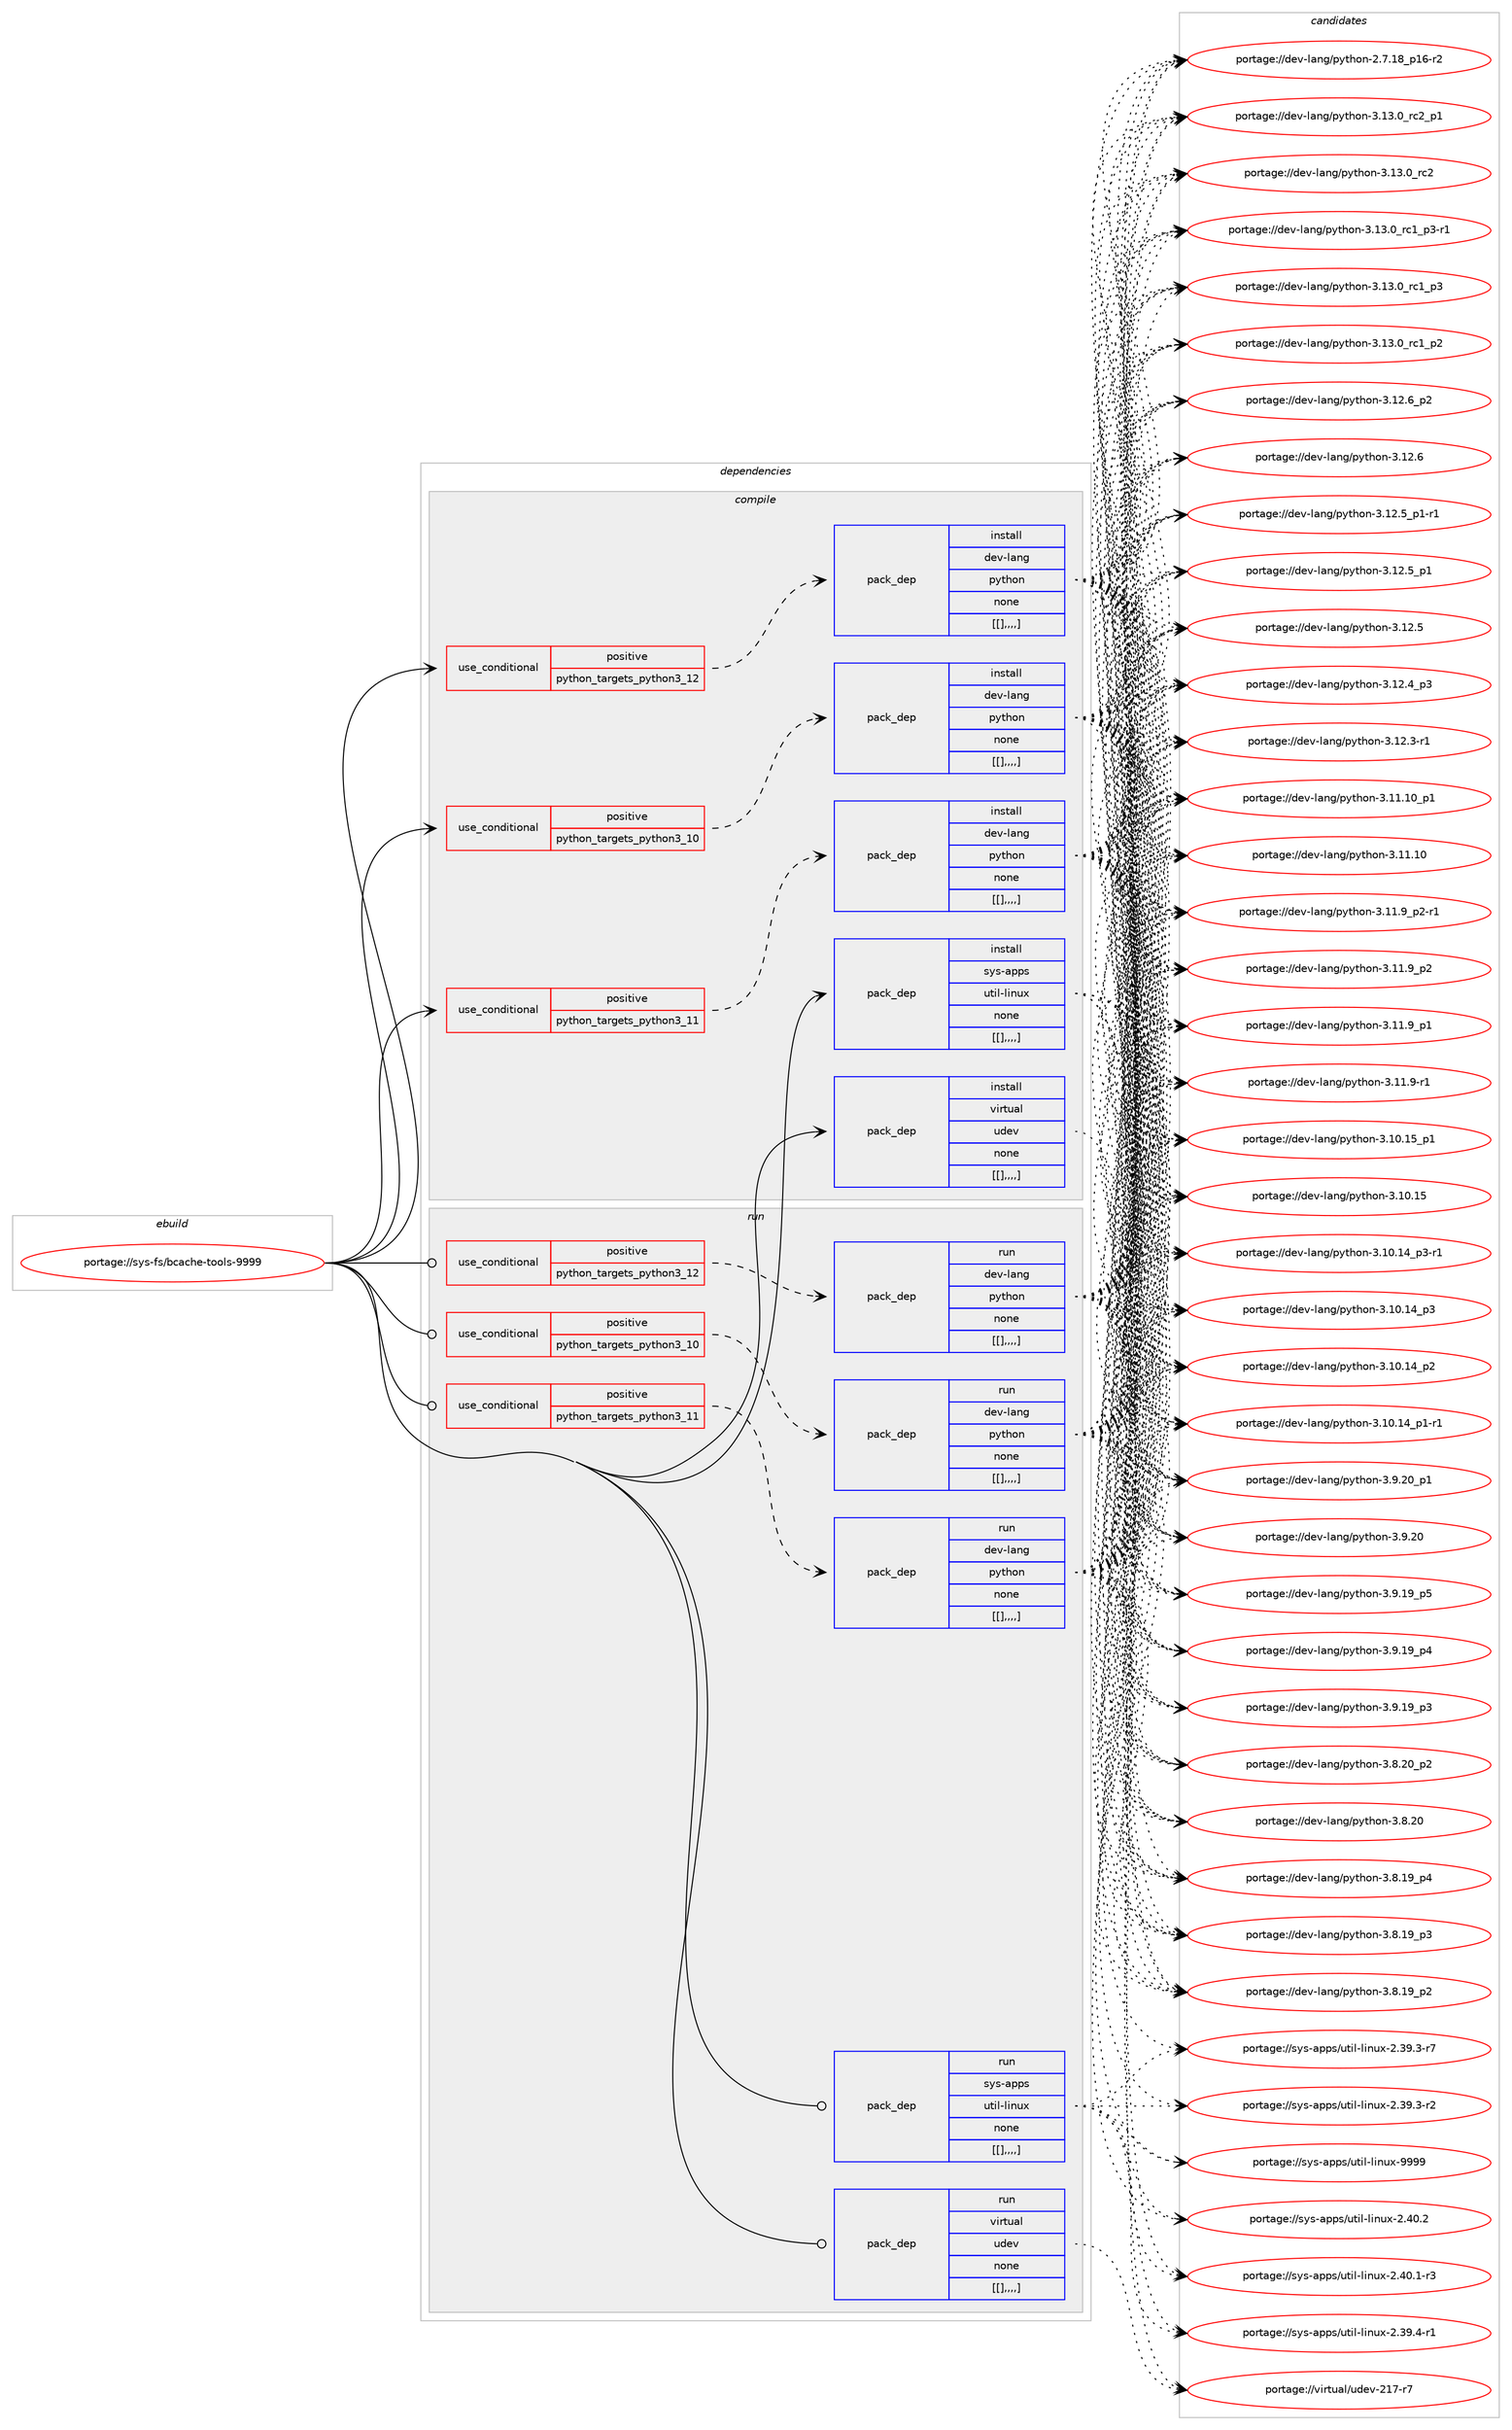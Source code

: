 digraph prolog {

# *************
# Graph options
# *************

newrank=true;
concentrate=true;
compound=true;
graph [rankdir=LR,fontname=Helvetica,fontsize=10,ranksep=1.5];#, ranksep=2.5, nodesep=0.2];
edge  [arrowhead=vee];
node  [fontname=Helvetica,fontsize=10];

# **********
# The ebuild
# **********

subgraph cluster_leftcol {
color=gray;
label=<<i>ebuild</i>>;
id [label="portage://sys-fs/bcache-tools-9999", color=red, width=4, href="../sys-fs/bcache-tools-9999.svg"];
}

# ****************
# The dependencies
# ****************

subgraph cluster_midcol {
color=gray;
label=<<i>dependencies</i>>;
subgraph cluster_compile {
fillcolor="#eeeeee";
style=filled;
label=<<i>compile</i>>;
subgraph cond120717 {
dependency448113 [label=<<TABLE BORDER="0" CELLBORDER="1" CELLSPACING="0" CELLPADDING="4"><TR><TD ROWSPAN="3" CELLPADDING="10">use_conditional</TD></TR><TR><TD>positive</TD></TR><TR><TD>python_targets_python3_10</TD></TR></TABLE>>, shape=none, color=red];
subgraph pack324415 {
dependency448114 [label=<<TABLE BORDER="0" CELLBORDER="1" CELLSPACING="0" CELLPADDING="4" WIDTH="220"><TR><TD ROWSPAN="6" CELLPADDING="30">pack_dep</TD></TR><TR><TD WIDTH="110">install</TD></TR><TR><TD>dev-lang</TD></TR><TR><TD>python</TD></TR><TR><TD>none</TD></TR><TR><TD>[[],,,,]</TD></TR></TABLE>>, shape=none, color=blue];
}
dependency448113:e -> dependency448114:w [weight=20,style="dashed",arrowhead="vee"];
}
id:e -> dependency448113:w [weight=20,style="solid",arrowhead="vee"];
subgraph cond120718 {
dependency448115 [label=<<TABLE BORDER="0" CELLBORDER="1" CELLSPACING="0" CELLPADDING="4"><TR><TD ROWSPAN="3" CELLPADDING="10">use_conditional</TD></TR><TR><TD>positive</TD></TR><TR><TD>python_targets_python3_11</TD></TR></TABLE>>, shape=none, color=red];
subgraph pack324416 {
dependency448116 [label=<<TABLE BORDER="0" CELLBORDER="1" CELLSPACING="0" CELLPADDING="4" WIDTH="220"><TR><TD ROWSPAN="6" CELLPADDING="30">pack_dep</TD></TR><TR><TD WIDTH="110">install</TD></TR><TR><TD>dev-lang</TD></TR><TR><TD>python</TD></TR><TR><TD>none</TD></TR><TR><TD>[[],,,,]</TD></TR></TABLE>>, shape=none, color=blue];
}
dependency448115:e -> dependency448116:w [weight=20,style="dashed",arrowhead="vee"];
}
id:e -> dependency448115:w [weight=20,style="solid",arrowhead="vee"];
subgraph cond120719 {
dependency448117 [label=<<TABLE BORDER="0" CELLBORDER="1" CELLSPACING="0" CELLPADDING="4"><TR><TD ROWSPAN="3" CELLPADDING="10">use_conditional</TD></TR><TR><TD>positive</TD></TR><TR><TD>python_targets_python3_12</TD></TR></TABLE>>, shape=none, color=red];
subgraph pack324417 {
dependency448118 [label=<<TABLE BORDER="0" CELLBORDER="1" CELLSPACING="0" CELLPADDING="4" WIDTH="220"><TR><TD ROWSPAN="6" CELLPADDING="30">pack_dep</TD></TR><TR><TD WIDTH="110">install</TD></TR><TR><TD>dev-lang</TD></TR><TR><TD>python</TD></TR><TR><TD>none</TD></TR><TR><TD>[[],,,,]</TD></TR></TABLE>>, shape=none, color=blue];
}
dependency448117:e -> dependency448118:w [weight=20,style="dashed",arrowhead="vee"];
}
id:e -> dependency448117:w [weight=20,style="solid",arrowhead="vee"];
subgraph pack324418 {
dependency448119 [label=<<TABLE BORDER="0" CELLBORDER="1" CELLSPACING="0" CELLPADDING="4" WIDTH="220"><TR><TD ROWSPAN="6" CELLPADDING="30">pack_dep</TD></TR><TR><TD WIDTH="110">install</TD></TR><TR><TD>sys-apps</TD></TR><TR><TD>util-linux</TD></TR><TR><TD>none</TD></TR><TR><TD>[[],,,,]</TD></TR></TABLE>>, shape=none, color=blue];
}
id:e -> dependency448119:w [weight=20,style="solid",arrowhead="vee"];
subgraph pack324419 {
dependency448120 [label=<<TABLE BORDER="0" CELLBORDER="1" CELLSPACING="0" CELLPADDING="4" WIDTH="220"><TR><TD ROWSPAN="6" CELLPADDING="30">pack_dep</TD></TR><TR><TD WIDTH="110">install</TD></TR><TR><TD>virtual</TD></TR><TR><TD>udev</TD></TR><TR><TD>none</TD></TR><TR><TD>[[],,,,]</TD></TR></TABLE>>, shape=none, color=blue];
}
id:e -> dependency448120:w [weight=20,style="solid",arrowhead="vee"];
}
subgraph cluster_compileandrun {
fillcolor="#eeeeee";
style=filled;
label=<<i>compile and run</i>>;
}
subgraph cluster_run {
fillcolor="#eeeeee";
style=filled;
label=<<i>run</i>>;
subgraph cond120720 {
dependency448121 [label=<<TABLE BORDER="0" CELLBORDER="1" CELLSPACING="0" CELLPADDING="4"><TR><TD ROWSPAN="3" CELLPADDING="10">use_conditional</TD></TR><TR><TD>positive</TD></TR><TR><TD>python_targets_python3_10</TD></TR></TABLE>>, shape=none, color=red];
subgraph pack324420 {
dependency448122 [label=<<TABLE BORDER="0" CELLBORDER="1" CELLSPACING="0" CELLPADDING="4" WIDTH="220"><TR><TD ROWSPAN="6" CELLPADDING="30">pack_dep</TD></TR><TR><TD WIDTH="110">run</TD></TR><TR><TD>dev-lang</TD></TR><TR><TD>python</TD></TR><TR><TD>none</TD></TR><TR><TD>[[],,,,]</TD></TR></TABLE>>, shape=none, color=blue];
}
dependency448121:e -> dependency448122:w [weight=20,style="dashed",arrowhead="vee"];
}
id:e -> dependency448121:w [weight=20,style="solid",arrowhead="odot"];
subgraph cond120721 {
dependency448123 [label=<<TABLE BORDER="0" CELLBORDER="1" CELLSPACING="0" CELLPADDING="4"><TR><TD ROWSPAN="3" CELLPADDING="10">use_conditional</TD></TR><TR><TD>positive</TD></TR><TR><TD>python_targets_python3_11</TD></TR></TABLE>>, shape=none, color=red];
subgraph pack324421 {
dependency448124 [label=<<TABLE BORDER="0" CELLBORDER="1" CELLSPACING="0" CELLPADDING="4" WIDTH="220"><TR><TD ROWSPAN="6" CELLPADDING="30">pack_dep</TD></TR><TR><TD WIDTH="110">run</TD></TR><TR><TD>dev-lang</TD></TR><TR><TD>python</TD></TR><TR><TD>none</TD></TR><TR><TD>[[],,,,]</TD></TR></TABLE>>, shape=none, color=blue];
}
dependency448123:e -> dependency448124:w [weight=20,style="dashed",arrowhead="vee"];
}
id:e -> dependency448123:w [weight=20,style="solid",arrowhead="odot"];
subgraph cond120722 {
dependency448125 [label=<<TABLE BORDER="0" CELLBORDER="1" CELLSPACING="0" CELLPADDING="4"><TR><TD ROWSPAN="3" CELLPADDING="10">use_conditional</TD></TR><TR><TD>positive</TD></TR><TR><TD>python_targets_python3_12</TD></TR></TABLE>>, shape=none, color=red];
subgraph pack324422 {
dependency448126 [label=<<TABLE BORDER="0" CELLBORDER="1" CELLSPACING="0" CELLPADDING="4" WIDTH="220"><TR><TD ROWSPAN="6" CELLPADDING="30">pack_dep</TD></TR><TR><TD WIDTH="110">run</TD></TR><TR><TD>dev-lang</TD></TR><TR><TD>python</TD></TR><TR><TD>none</TD></TR><TR><TD>[[],,,,]</TD></TR></TABLE>>, shape=none, color=blue];
}
dependency448125:e -> dependency448126:w [weight=20,style="dashed",arrowhead="vee"];
}
id:e -> dependency448125:w [weight=20,style="solid",arrowhead="odot"];
subgraph pack324423 {
dependency448127 [label=<<TABLE BORDER="0" CELLBORDER="1" CELLSPACING="0" CELLPADDING="4" WIDTH="220"><TR><TD ROWSPAN="6" CELLPADDING="30">pack_dep</TD></TR><TR><TD WIDTH="110">run</TD></TR><TR><TD>sys-apps</TD></TR><TR><TD>util-linux</TD></TR><TR><TD>none</TD></TR><TR><TD>[[],,,,]</TD></TR></TABLE>>, shape=none, color=blue];
}
id:e -> dependency448127:w [weight=20,style="solid",arrowhead="odot"];
subgraph pack324424 {
dependency448128 [label=<<TABLE BORDER="0" CELLBORDER="1" CELLSPACING="0" CELLPADDING="4" WIDTH="220"><TR><TD ROWSPAN="6" CELLPADDING="30">pack_dep</TD></TR><TR><TD WIDTH="110">run</TD></TR><TR><TD>virtual</TD></TR><TR><TD>udev</TD></TR><TR><TD>none</TD></TR><TR><TD>[[],,,,]</TD></TR></TABLE>>, shape=none, color=blue];
}
id:e -> dependency448128:w [weight=20,style="solid",arrowhead="odot"];
}
}

# **************
# The candidates
# **************

subgraph cluster_choices {
rank=same;
color=gray;
label=<<i>candidates</i>>;

subgraph choice324415 {
color=black;
nodesep=1;
choice100101118451089711010347112121116104111110455146495146489511499509511249 [label="portage://dev-lang/python-3.13.0_rc2_p1", color=red, width=4,href="../dev-lang/python-3.13.0_rc2_p1.svg"];
choice10010111845108971101034711212111610411111045514649514648951149950 [label="portage://dev-lang/python-3.13.0_rc2", color=red, width=4,href="../dev-lang/python-3.13.0_rc2.svg"];
choice1001011184510897110103471121211161041111104551464951464895114994995112514511449 [label="portage://dev-lang/python-3.13.0_rc1_p3-r1", color=red, width=4,href="../dev-lang/python-3.13.0_rc1_p3-r1.svg"];
choice100101118451089711010347112121116104111110455146495146489511499499511251 [label="portage://dev-lang/python-3.13.0_rc1_p3", color=red, width=4,href="../dev-lang/python-3.13.0_rc1_p3.svg"];
choice100101118451089711010347112121116104111110455146495146489511499499511250 [label="portage://dev-lang/python-3.13.0_rc1_p2", color=red, width=4,href="../dev-lang/python-3.13.0_rc1_p2.svg"];
choice100101118451089711010347112121116104111110455146495046549511250 [label="portage://dev-lang/python-3.12.6_p2", color=red, width=4,href="../dev-lang/python-3.12.6_p2.svg"];
choice10010111845108971101034711212111610411111045514649504654 [label="portage://dev-lang/python-3.12.6", color=red, width=4,href="../dev-lang/python-3.12.6.svg"];
choice1001011184510897110103471121211161041111104551464950465395112494511449 [label="portage://dev-lang/python-3.12.5_p1-r1", color=red, width=4,href="../dev-lang/python-3.12.5_p1-r1.svg"];
choice100101118451089711010347112121116104111110455146495046539511249 [label="portage://dev-lang/python-3.12.5_p1", color=red, width=4,href="../dev-lang/python-3.12.5_p1.svg"];
choice10010111845108971101034711212111610411111045514649504653 [label="portage://dev-lang/python-3.12.5", color=red, width=4,href="../dev-lang/python-3.12.5.svg"];
choice100101118451089711010347112121116104111110455146495046529511251 [label="portage://dev-lang/python-3.12.4_p3", color=red, width=4,href="../dev-lang/python-3.12.4_p3.svg"];
choice100101118451089711010347112121116104111110455146495046514511449 [label="portage://dev-lang/python-3.12.3-r1", color=red, width=4,href="../dev-lang/python-3.12.3-r1.svg"];
choice10010111845108971101034711212111610411111045514649494649489511249 [label="portage://dev-lang/python-3.11.10_p1", color=red, width=4,href="../dev-lang/python-3.11.10_p1.svg"];
choice1001011184510897110103471121211161041111104551464949464948 [label="portage://dev-lang/python-3.11.10", color=red, width=4,href="../dev-lang/python-3.11.10.svg"];
choice1001011184510897110103471121211161041111104551464949465795112504511449 [label="portage://dev-lang/python-3.11.9_p2-r1", color=red, width=4,href="../dev-lang/python-3.11.9_p2-r1.svg"];
choice100101118451089711010347112121116104111110455146494946579511250 [label="portage://dev-lang/python-3.11.9_p2", color=red, width=4,href="../dev-lang/python-3.11.9_p2.svg"];
choice100101118451089711010347112121116104111110455146494946579511249 [label="portage://dev-lang/python-3.11.9_p1", color=red, width=4,href="../dev-lang/python-3.11.9_p1.svg"];
choice100101118451089711010347112121116104111110455146494946574511449 [label="portage://dev-lang/python-3.11.9-r1", color=red, width=4,href="../dev-lang/python-3.11.9-r1.svg"];
choice10010111845108971101034711212111610411111045514649484649539511249 [label="portage://dev-lang/python-3.10.15_p1", color=red, width=4,href="../dev-lang/python-3.10.15_p1.svg"];
choice1001011184510897110103471121211161041111104551464948464953 [label="portage://dev-lang/python-3.10.15", color=red, width=4,href="../dev-lang/python-3.10.15.svg"];
choice100101118451089711010347112121116104111110455146494846495295112514511449 [label="portage://dev-lang/python-3.10.14_p3-r1", color=red, width=4,href="../dev-lang/python-3.10.14_p3-r1.svg"];
choice10010111845108971101034711212111610411111045514649484649529511251 [label="portage://dev-lang/python-3.10.14_p3", color=red, width=4,href="../dev-lang/python-3.10.14_p3.svg"];
choice10010111845108971101034711212111610411111045514649484649529511250 [label="portage://dev-lang/python-3.10.14_p2", color=red, width=4,href="../dev-lang/python-3.10.14_p2.svg"];
choice100101118451089711010347112121116104111110455146494846495295112494511449 [label="portage://dev-lang/python-3.10.14_p1-r1", color=red, width=4,href="../dev-lang/python-3.10.14_p1-r1.svg"];
choice100101118451089711010347112121116104111110455146574650489511249 [label="portage://dev-lang/python-3.9.20_p1", color=red, width=4,href="../dev-lang/python-3.9.20_p1.svg"];
choice10010111845108971101034711212111610411111045514657465048 [label="portage://dev-lang/python-3.9.20", color=red, width=4,href="../dev-lang/python-3.9.20.svg"];
choice100101118451089711010347112121116104111110455146574649579511253 [label="portage://dev-lang/python-3.9.19_p5", color=red, width=4,href="../dev-lang/python-3.9.19_p5.svg"];
choice100101118451089711010347112121116104111110455146574649579511252 [label="portage://dev-lang/python-3.9.19_p4", color=red, width=4,href="../dev-lang/python-3.9.19_p4.svg"];
choice100101118451089711010347112121116104111110455146574649579511251 [label="portage://dev-lang/python-3.9.19_p3", color=red, width=4,href="../dev-lang/python-3.9.19_p3.svg"];
choice100101118451089711010347112121116104111110455146564650489511250 [label="portage://dev-lang/python-3.8.20_p2", color=red, width=4,href="../dev-lang/python-3.8.20_p2.svg"];
choice10010111845108971101034711212111610411111045514656465048 [label="portage://dev-lang/python-3.8.20", color=red, width=4,href="../dev-lang/python-3.8.20.svg"];
choice100101118451089711010347112121116104111110455146564649579511252 [label="portage://dev-lang/python-3.8.19_p4", color=red, width=4,href="../dev-lang/python-3.8.19_p4.svg"];
choice100101118451089711010347112121116104111110455146564649579511251 [label="portage://dev-lang/python-3.8.19_p3", color=red, width=4,href="../dev-lang/python-3.8.19_p3.svg"];
choice100101118451089711010347112121116104111110455146564649579511250 [label="portage://dev-lang/python-3.8.19_p2", color=red, width=4,href="../dev-lang/python-3.8.19_p2.svg"];
choice100101118451089711010347112121116104111110455046554649569511249544511450 [label="portage://dev-lang/python-2.7.18_p16-r2", color=red, width=4,href="../dev-lang/python-2.7.18_p16-r2.svg"];
dependency448114:e -> choice100101118451089711010347112121116104111110455146495146489511499509511249:w [style=dotted,weight="100"];
dependency448114:e -> choice10010111845108971101034711212111610411111045514649514648951149950:w [style=dotted,weight="100"];
dependency448114:e -> choice1001011184510897110103471121211161041111104551464951464895114994995112514511449:w [style=dotted,weight="100"];
dependency448114:e -> choice100101118451089711010347112121116104111110455146495146489511499499511251:w [style=dotted,weight="100"];
dependency448114:e -> choice100101118451089711010347112121116104111110455146495146489511499499511250:w [style=dotted,weight="100"];
dependency448114:e -> choice100101118451089711010347112121116104111110455146495046549511250:w [style=dotted,weight="100"];
dependency448114:e -> choice10010111845108971101034711212111610411111045514649504654:w [style=dotted,weight="100"];
dependency448114:e -> choice1001011184510897110103471121211161041111104551464950465395112494511449:w [style=dotted,weight="100"];
dependency448114:e -> choice100101118451089711010347112121116104111110455146495046539511249:w [style=dotted,weight="100"];
dependency448114:e -> choice10010111845108971101034711212111610411111045514649504653:w [style=dotted,weight="100"];
dependency448114:e -> choice100101118451089711010347112121116104111110455146495046529511251:w [style=dotted,weight="100"];
dependency448114:e -> choice100101118451089711010347112121116104111110455146495046514511449:w [style=dotted,weight="100"];
dependency448114:e -> choice10010111845108971101034711212111610411111045514649494649489511249:w [style=dotted,weight="100"];
dependency448114:e -> choice1001011184510897110103471121211161041111104551464949464948:w [style=dotted,weight="100"];
dependency448114:e -> choice1001011184510897110103471121211161041111104551464949465795112504511449:w [style=dotted,weight="100"];
dependency448114:e -> choice100101118451089711010347112121116104111110455146494946579511250:w [style=dotted,weight="100"];
dependency448114:e -> choice100101118451089711010347112121116104111110455146494946579511249:w [style=dotted,weight="100"];
dependency448114:e -> choice100101118451089711010347112121116104111110455146494946574511449:w [style=dotted,weight="100"];
dependency448114:e -> choice10010111845108971101034711212111610411111045514649484649539511249:w [style=dotted,weight="100"];
dependency448114:e -> choice1001011184510897110103471121211161041111104551464948464953:w [style=dotted,weight="100"];
dependency448114:e -> choice100101118451089711010347112121116104111110455146494846495295112514511449:w [style=dotted,weight="100"];
dependency448114:e -> choice10010111845108971101034711212111610411111045514649484649529511251:w [style=dotted,weight="100"];
dependency448114:e -> choice10010111845108971101034711212111610411111045514649484649529511250:w [style=dotted,weight="100"];
dependency448114:e -> choice100101118451089711010347112121116104111110455146494846495295112494511449:w [style=dotted,weight="100"];
dependency448114:e -> choice100101118451089711010347112121116104111110455146574650489511249:w [style=dotted,weight="100"];
dependency448114:e -> choice10010111845108971101034711212111610411111045514657465048:w [style=dotted,weight="100"];
dependency448114:e -> choice100101118451089711010347112121116104111110455146574649579511253:w [style=dotted,weight="100"];
dependency448114:e -> choice100101118451089711010347112121116104111110455146574649579511252:w [style=dotted,weight="100"];
dependency448114:e -> choice100101118451089711010347112121116104111110455146574649579511251:w [style=dotted,weight="100"];
dependency448114:e -> choice100101118451089711010347112121116104111110455146564650489511250:w [style=dotted,weight="100"];
dependency448114:e -> choice10010111845108971101034711212111610411111045514656465048:w [style=dotted,weight="100"];
dependency448114:e -> choice100101118451089711010347112121116104111110455146564649579511252:w [style=dotted,weight="100"];
dependency448114:e -> choice100101118451089711010347112121116104111110455146564649579511251:w [style=dotted,weight="100"];
dependency448114:e -> choice100101118451089711010347112121116104111110455146564649579511250:w [style=dotted,weight="100"];
dependency448114:e -> choice100101118451089711010347112121116104111110455046554649569511249544511450:w [style=dotted,weight="100"];
}
subgraph choice324416 {
color=black;
nodesep=1;
choice100101118451089711010347112121116104111110455146495146489511499509511249 [label="portage://dev-lang/python-3.13.0_rc2_p1", color=red, width=4,href="../dev-lang/python-3.13.0_rc2_p1.svg"];
choice10010111845108971101034711212111610411111045514649514648951149950 [label="portage://dev-lang/python-3.13.0_rc2", color=red, width=4,href="../dev-lang/python-3.13.0_rc2.svg"];
choice1001011184510897110103471121211161041111104551464951464895114994995112514511449 [label="portage://dev-lang/python-3.13.0_rc1_p3-r1", color=red, width=4,href="../dev-lang/python-3.13.0_rc1_p3-r1.svg"];
choice100101118451089711010347112121116104111110455146495146489511499499511251 [label="portage://dev-lang/python-3.13.0_rc1_p3", color=red, width=4,href="../dev-lang/python-3.13.0_rc1_p3.svg"];
choice100101118451089711010347112121116104111110455146495146489511499499511250 [label="portage://dev-lang/python-3.13.0_rc1_p2", color=red, width=4,href="../dev-lang/python-3.13.0_rc1_p2.svg"];
choice100101118451089711010347112121116104111110455146495046549511250 [label="portage://dev-lang/python-3.12.6_p2", color=red, width=4,href="../dev-lang/python-3.12.6_p2.svg"];
choice10010111845108971101034711212111610411111045514649504654 [label="portage://dev-lang/python-3.12.6", color=red, width=4,href="../dev-lang/python-3.12.6.svg"];
choice1001011184510897110103471121211161041111104551464950465395112494511449 [label="portage://dev-lang/python-3.12.5_p1-r1", color=red, width=4,href="../dev-lang/python-3.12.5_p1-r1.svg"];
choice100101118451089711010347112121116104111110455146495046539511249 [label="portage://dev-lang/python-3.12.5_p1", color=red, width=4,href="../dev-lang/python-3.12.5_p1.svg"];
choice10010111845108971101034711212111610411111045514649504653 [label="portage://dev-lang/python-3.12.5", color=red, width=4,href="../dev-lang/python-3.12.5.svg"];
choice100101118451089711010347112121116104111110455146495046529511251 [label="portage://dev-lang/python-3.12.4_p3", color=red, width=4,href="../dev-lang/python-3.12.4_p3.svg"];
choice100101118451089711010347112121116104111110455146495046514511449 [label="portage://dev-lang/python-3.12.3-r1", color=red, width=4,href="../dev-lang/python-3.12.3-r1.svg"];
choice10010111845108971101034711212111610411111045514649494649489511249 [label="portage://dev-lang/python-3.11.10_p1", color=red, width=4,href="../dev-lang/python-3.11.10_p1.svg"];
choice1001011184510897110103471121211161041111104551464949464948 [label="portage://dev-lang/python-3.11.10", color=red, width=4,href="../dev-lang/python-3.11.10.svg"];
choice1001011184510897110103471121211161041111104551464949465795112504511449 [label="portage://dev-lang/python-3.11.9_p2-r1", color=red, width=4,href="../dev-lang/python-3.11.9_p2-r1.svg"];
choice100101118451089711010347112121116104111110455146494946579511250 [label="portage://dev-lang/python-3.11.9_p2", color=red, width=4,href="../dev-lang/python-3.11.9_p2.svg"];
choice100101118451089711010347112121116104111110455146494946579511249 [label="portage://dev-lang/python-3.11.9_p1", color=red, width=4,href="../dev-lang/python-3.11.9_p1.svg"];
choice100101118451089711010347112121116104111110455146494946574511449 [label="portage://dev-lang/python-3.11.9-r1", color=red, width=4,href="../dev-lang/python-3.11.9-r1.svg"];
choice10010111845108971101034711212111610411111045514649484649539511249 [label="portage://dev-lang/python-3.10.15_p1", color=red, width=4,href="../dev-lang/python-3.10.15_p1.svg"];
choice1001011184510897110103471121211161041111104551464948464953 [label="portage://dev-lang/python-3.10.15", color=red, width=4,href="../dev-lang/python-3.10.15.svg"];
choice100101118451089711010347112121116104111110455146494846495295112514511449 [label="portage://dev-lang/python-3.10.14_p3-r1", color=red, width=4,href="../dev-lang/python-3.10.14_p3-r1.svg"];
choice10010111845108971101034711212111610411111045514649484649529511251 [label="portage://dev-lang/python-3.10.14_p3", color=red, width=4,href="../dev-lang/python-3.10.14_p3.svg"];
choice10010111845108971101034711212111610411111045514649484649529511250 [label="portage://dev-lang/python-3.10.14_p2", color=red, width=4,href="../dev-lang/python-3.10.14_p2.svg"];
choice100101118451089711010347112121116104111110455146494846495295112494511449 [label="portage://dev-lang/python-3.10.14_p1-r1", color=red, width=4,href="../dev-lang/python-3.10.14_p1-r1.svg"];
choice100101118451089711010347112121116104111110455146574650489511249 [label="portage://dev-lang/python-3.9.20_p1", color=red, width=4,href="../dev-lang/python-3.9.20_p1.svg"];
choice10010111845108971101034711212111610411111045514657465048 [label="portage://dev-lang/python-3.9.20", color=red, width=4,href="../dev-lang/python-3.9.20.svg"];
choice100101118451089711010347112121116104111110455146574649579511253 [label="portage://dev-lang/python-3.9.19_p5", color=red, width=4,href="../dev-lang/python-3.9.19_p5.svg"];
choice100101118451089711010347112121116104111110455146574649579511252 [label="portage://dev-lang/python-3.9.19_p4", color=red, width=4,href="../dev-lang/python-3.9.19_p4.svg"];
choice100101118451089711010347112121116104111110455146574649579511251 [label="portage://dev-lang/python-3.9.19_p3", color=red, width=4,href="../dev-lang/python-3.9.19_p3.svg"];
choice100101118451089711010347112121116104111110455146564650489511250 [label="portage://dev-lang/python-3.8.20_p2", color=red, width=4,href="../dev-lang/python-3.8.20_p2.svg"];
choice10010111845108971101034711212111610411111045514656465048 [label="portage://dev-lang/python-3.8.20", color=red, width=4,href="../dev-lang/python-3.8.20.svg"];
choice100101118451089711010347112121116104111110455146564649579511252 [label="portage://dev-lang/python-3.8.19_p4", color=red, width=4,href="../dev-lang/python-3.8.19_p4.svg"];
choice100101118451089711010347112121116104111110455146564649579511251 [label="portage://dev-lang/python-3.8.19_p3", color=red, width=4,href="../dev-lang/python-3.8.19_p3.svg"];
choice100101118451089711010347112121116104111110455146564649579511250 [label="portage://dev-lang/python-3.8.19_p2", color=red, width=4,href="../dev-lang/python-3.8.19_p2.svg"];
choice100101118451089711010347112121116104111110455046554649569511249544511450 [label="portage://dev-lang/python-2.7.18_p16-r2", color=red, width=4,href="../dev-lang/python-2.7.18_p16-r2.svg"];
dependency448116:e -> choice100101118451089711010347112121116104111110455146495146489511499509511249:w [style=dotted,weight="100"];
dependency448116:e -> choice10010111845108971101034711212111610411111045514649514648951149950:w [style=dotted,weight="100"];
dependency448116:e -> choice1001011184510897110103471121211161041111104551464951464895114994995112514511449:w [style=dotted,weight="100"];
dependency448116:e -> choice100101118451089711010347112121116104111110455146495146489511499499511251:w [style=dotted,weight="100"];
dependency448116:e -> choice100101118451089711010347112121116104111110455146495146489511499499511250:w [style=dotted,weight="100"];
dependency448116:e -> choice100101118451089711010347112121116104111110455146495046549511250:w [style=dotted,weight="100"];
dependency448116:e -> choice10010111845108971101034711212111610411111045514649504654:w [style=dotted,weight="100"];
dependency448116:e -> choice1001011184510897110103471121211161041111104551464950465395112494511449:w [style=dotted,weight="100"];
dependency448116:e -> choice100101118451089711010347112121116104111110455146495046539511249:w [style=dotted,weight="100"];
dependency448116:e -> choice10010111845108971101034711212111610411111045514649504653:w [style=dotted,weight="100"];
dependency448116:e -> choice100101118451089711010347112121116104111110455146495046529511251:w [style=dotted,weight="100"];
dependency448116:e -> choice100101118451089711010347112121116104111110455146495046514511449:w [style=dotted,weight="100"];
dependency448116:e -> choice10010111845108971101034711212111610411111045514649494649489511249:w [style=dotted,weight="100"];
dependency448116:e -> choice1001011184510897110103471121211161041111104551464949464948:w [style=dotted,weight="100"];
dependency448116:e -> choice1001011184510897110103471121211161041111104551464949465795112504511449:w [style=dotted,weight="100"];
dependency448116:e -> choice100101118451089711010347112121116104111110455146494946579511250:w [style=dotted,weight="100"];
dependency448116:e -> choice100101118451089711010347112121116104111110455146494946579511249:w [style=dotted,weight="100"];
dependency448116:e -> choice100101118451089711010347112121116104111110455146494946574511449:w [style=dotted,weight="100"];
dependency448116:e -> choice10010111845108971101034711212111610411111045514649484649539511249:w [style=dotted,weight="100"];
dependency448116:e -> choice1001011184510897110103471121211161041111104551464948464953:w [style=dotted,weight="100"];
dependency448116:e -> choice100101118451089711010347112121116104111110455146494846495295112514511449:w [style=dotted,weight="100"];
dependency448116:e -> choice10010111845108971101034711212111610411111045514649484649529511251:w [style=dotted,weight="100"];
dependency448116:e -> choice10010111845108971101034711212111610411111045514649484649529511250:w [style=dotted,weight="100"];
dependency448116:e -> choice100101118451089711010347112121116104111110455146494846495295112494511449:w [style=dotted,weight="100"];
dependency448116:e -> choice100101118451089711010347112121116104111110455146574650489511249:w [style=dotted,weight="100"];
dependency448116:e -> choice10010111845108971101034711212111610411111045514657465048:w [style=dotted,weight="100"];
dependency448116:e -> choice100101118451089711010347112121116104111110455146574649579511253:w [style=dotted,weight="100"];
dependency448116:e -> choice100101118451089711010347112121116104111110455146574649579511252:w [style=dotted,weight="100"];
dependency448116:e -> choice100101118451089711010347112121116104111110455146574649579511251:w [style=dotted,weight="100"];
dependency448116:e -> choice100101118451089711010347112121116104111110455146564650489511250:w [style=dotted,weight="100"];
dependency448116:e -> choice10010111845108971101034711212111610411111045514656465048:w [style=dotted,weight="100"];
dependency448116:e -> choice100101118451089711010347112121116104111110455146564649579511252:w [style=dotted,weight="100"];
dependency448116:e -> choice100101118451089711010347112121116104111110455146564649579511251:w [style=dotted,weight="100"];
dependency448116:e -> choice100101118451089711010347112121116104111110455146564649579511250:w [style=dotted,weight="100"];
dependency448116:e -> choice100101118451089711010347112121116104111110455046554649569511249544511450:w [style=dotted,weight="100"];
}
subgraph choice324417 {
color=black;
nodesep=1;
choice100101118451089711010347112121116104111110455146495146489511499509511249 [label="portage://dev-lang/python-3.13.0_rc2_p1", color=red, width=4,href="../dev-lang/python-3.13.0_rc2_p1.svg"];
choice10010111845108971101034711212111610411111045514649514648951149950 [label="portage://dev-lang/python-3.13.0_rc2", color=red, width=4,href="../dev-lang/python-3.13.0_rc2.svg"];
choice1001011184510897110103471121211161041111104551464951464895114994995112514511449 [label="portage://dev-lang/python-3.13.0_rc1_p3-r1", color=red, width=4,href="../dev-lang/python-3.13.0_rc1_p3-r1.svg"];
choice100101118451089711010347112121116104111110455146495146489511499499511251 [label="portage://dev-lang/python-3.13.0_rc1_p3", color=red, width=4,href="../dev-lang/python-3.13.0_rc1_p3.svg"];
choice100101118451089711010347112121116104111110455146495146489511499499511250 [label="portage://dev-lang/python-3.13.0_rc1_p2", color=red, width=4,href="../dev-lang/python-3.13.0_rc1_p2.svg"];
choice100101118451089711010347112121116104111110455146495046549511250 [label="portage://dev-lang/python-3.12.6_p2", color=red, width=4,href="../dev-lang/python-3.12.6_p2.svg"];
choice10010111845108971101034711212111610411111045514649504654 [label="portage://dev-lang/python-3.12.6", color=red, width=4,href="../dev-lang/python-3.12.6.svg"];
choice1001011184510897110103471121211161041111104551464950465395112494511449 [label="portage://dev-lang/python-3.12.5_p1-r1", color=red, width=4,href="../dev-lang/python-3.12.5_p1-r1.svg"];
choice100101118451089711010347112121116104111110455146495046539511249 [label="portage://dev-lang/python-3.12.5_p1", color=red, width=4,href="../dev-lang/python-3.12.5_p1.svg"];
choice10010111845108971101034711212111610411111045514649504653 [label="portage://dev-lang/python-3.12.5", color=red, width=4,href="../dev-lang/python-3.12.5.svg"];
choice100101118451089711010347112121116104111110455146495046529511251 [label="portage://dev-lang/python-3.12.4_p3", color=red, width=4,href="../dev-lang/python-3.12.4_p3.svg"];
choice100101118451089711010347112121116104111110455146495046514511449 [label="portage://dev-lang/python-3.12.3-r1", color=red, width=4,href="../dev-lang/python-3.12.3-r1.svg"];
choice10010111845108971101034711212111610411111045514649494649489511249 [label="portage://dev-lang/python-3.11.10_p1", color=red, width=4,href="../dev-lang/python-3.11.10_p1.svg"];
choice1001011184510897110103471121211161041111104551464949464948 [label="portage://dev-lang/python-3.11.10", color=red, width=4,href="../dev-lang/python-3.11.10.svg"];
choice1001011184510897110103471121211161041111104551464949465795112504511449 [label="portage://dev-lang/python-3.11.9_p2-r1", color=red, width=4,href="../dev-lang/python-3.11.9_p2-r1.svg"];
choice100101118451089711010347112121116104111110455146494946579511250 [label="portage://dev-lang/python-3.11.9_p2", color=red, width=4,href="../dev-lang/python-3.11.9_p2.svg"];
choice100101118451089711010347112121116104111110455146494946579511249 [label="portage://dev-lang/python-3.11.9_p1", color=red, width=4,href="../dev-lang/python-3.11.9_p1.svg"];
choice100101118451089711010347112121116104111110455146494946574511449 [label="portage://dev-lang/python-3.11.9-r1", color=red, width=4,href="../dev-lang/python-3.11.9-r1.svg"];
choice10010111845108971101034711212111610411111045514649484649539511249 [label="portage://dev-lang/python-3.10.15_p1", color=red, width=4,href="../dev-lang/python-3.10.15_p1.svg"];
choice1001011184510897110103471121211161041111104551464948464953 [label="portage://dev-lang/python-3.10.15", color=red, width=4,href="../dev-lang/python-3.10.15.svg"];
choice100101118451089711010347112121116104111110455146494846495295112514511449 [label="portage://dev-lang/python-3.10.14_p3-r1", color=red, width=4,href="../dev-lang/python-3.10.14_p3-r1.svg"];
choice10010111845108971101034711212111610411111045514649484649529511251 [label="portage://dev-lang/python-3.10.14_p3", color=red, width=4,href="../dev-lang/python-3.10.14_p3.svg"];
choice10010111845108971101034711212111610411111045514649484649529511250 [label="portage://dev-lang/python-3.10.14_p2", color=red, width=4,href="../dev-lang/python-3.10.14_p2.svg"];
choice100101118451089711010347112121116104111110455146494846495295112494511449 [label="portage://dev-lang/python-3.10.14_p1-r1", color=red, width=4,href="../dev-lang/python-3.10.14_p1-r1.svg"];
choice100101118451089711010347112121116104111110455146574650489511249 [label="portage://dev-lang/python-3.9.20_p1", color=red, width=4,href="../dev-lang/python-3.9.20_p1.svg"];
choice10010111845108971101034711212111610411111045514657465048 [label="portage://dev-lang/python-3.9.20", color=red, width=4,href="../dev-lang/python-3.9.20.svg"];
choice100101118451089711010347112121116104111110455146574649579511253 [label="portage://dev-lang/python-3.9.19_p5", color=red, width=4,href="../dev-lang/python-3.9.19_p5.svg"];
choice100101118451089711010347112121116104111110455146574649579511252 [label="portage://dev-lang/python-3.9.19_p4", color=red, width=4,href="../dev-lang/python-3.9.19_p4.svg"];
choice100101118451089711010347112121116104111110455146574649579511251 [label="portage://dev-lang/python-3.9.19_p3", color=red, width=4,href="../dev-lang/python-3.9.19_p3.svg"];
choice100101118451089711010347112121116104111110455146564650489511250 [label="portage://dev-lang/python-3.8.20_p2", color=red, width=4,href="../dev-lang/python-3.8.20_p2.svg"];
choice10010111845108971101034711212111610411111045514656465048 [label="portage://dev-lang/python-3.8.20", color=red, width=4,href="../dev-lang/python-3.8.20.svg"];
choice100101118451089711010347112121116104111110455146564649579511252 [label="portage://dev-lang/python-3.8.19_p4", color=red, width=4,href="../dev-lang/python-3.8.19_p4.svg"];
choice100101118451089711010347112121116104111110455146564649579511251 [label="portage://dev-lang/python-3.8.19_p3", color=red, width=4,href="../dev-lang/python-3.8.19_p3.svg"];
choice100101118451089711010347112121116104111110455146564649579511250 [label="portage://dev-lang/python-3.8.19_p2", color=red, width=4,href="../dev-lang/python-3.8.19_p2.svg"];
choice100101118451089711010347112121116104111110455046554649569511249544511450 [label="portage://dev-lang/python-2.7.18_p16-r2", color=red, width=4,href="../dev-lang/python-2.7.18_p16-r2.svg"];
dependency448118:e -> choice100101118451089711010347112121116104111110455146495146489511499509511249:w [style=dotted,weight="100"];
dependency448118:e -> choice10010111845108971101034711212111610411111045514649514648951149950:w [style=dotted,weight="100"];
dependency448118:e -> choice1001011184510897110103471121211161041111104551464951464895114994995112514511449:w [style=dotted,weight="100"];
dependency448118:e -> choice100101118451089711010347112121116104111110455146495146489511499499511251:w [style=dotted,weight="100"];
dependency448118:e -> choice100101118451089711010347112121116104111110455146495146489511499499511250:w [style=dotted,weight="100"];
dependency448118:e -> choice100101118451089711010347112121116104111110455146495046549511250:w [style=dotted,weight="100"];
dependency448118:e -> choice10010111845108971101034711212111610411111045514649504654:w [style=dotted,weight="100"];
dependency448118:e -> choice1001011184510897110103471121211161041111104551464950465395112494511449:w [style=dotted,weight="100"];
dependency448118:e -> choice100101118451089711010347112121116104111110455146495046539511249:w [style=dotted,weight="100"];
dependency448118:e -> choice10010111845108971101034711212111610411111045514649504653:w [style=dotted,weight="100"];
dependency448118:e -> choice100101118451089711010347112121116104111110455146495046529511251:w [style=dotted,weight="100"];
dependency448118:e -> choice100101118451089711010347112121116104111110455146495046514511449:w [style=dotted,weight="100"];
dependency448118:e -> choice10010111845108971101034711212111610411111045514649494649489511249:w [style=dotted,weight="100"];
dependency448118:e -> choice1001011184510897110103471121211161041111104551464949464948:w [style=dotted,weight="100"];
dependency448118:e -> choice1001011184510897110103471121211161041111104551464949465795112504511449:w [style=dotted,weight="100"];
dependency448118:e -> choice100101118451089711010347112121116104111110455146494946579511250:w [style=dotted,weight="100"];
dependency448118:e -> choice100101118451089711010347112121116104111110455146494946579511249:w [style=dotted,weight="100"];
dependency448118:e -> choice100101118451089711010347112121116104111110455146494946574511449:w [style=dotted,weight="100"];
dependency448118:e -> choice10010111845108971101034711212111610411111045514649484649539511249:w [style=dotted,weight="100"];
dependency448118:e -> choice1001011184510897110103471121211161041111104551464948464953:w [style=dotted,weight="100"];
dependency448118:e -> choice100101118451089711010347112121116104111110455146494846495295112514511449:w [style=dotted,weight="100"];
dependency448118:e -> choice10010111845108971101034711212111610411111045514649484649529511251:w [style=dotted,weight="100"];
dependency448118:e -> choice10010111845108971101034711212111610411111045514649484649529511250:w [style=dotted,weight="100"];
dependency448118:e -> choice100101118451089711010347112121116104111110455146494846495295112494511449:w [style=dotted,weight="100"];
dependency448118:e -> choice100101118451089711010347112121116104111110455146574650489511249:w [style=dotted,weight="100"];
dependency448118:e -> choice10010111845108971101034711212111610411111045514657465048:w [style=dotted,weight="100"];
dependency448118:e -> choice100101118451089711010347112121116104111110455146574649579511253:w [style=dotted,weight="100"];
dependency448118:e -> choice100101118451089711010347112121116104111110455146574649579511252:w [style=dotted,weight="100"];
dependency448118:e -> choice100101118451089711010347112121116104111110455146574649579511251:w [style=dotted,weight="100"];
dependency448118:e -> choice100101118451089711010347112121116104111110455146564650489511250:w [style=dotted,weight="100"];
dependency448118:e -> choice10010111845108971101034711212111610411111045514656465048:w [style=dotted,weight="100"];
dependency448118:e -> choice100101118451089711010347112121116104111110455146564649579511252:w [style=dotted,weight="100"];
dependency448118:e -> choice100101118451089711010347112121116104111110455146564649579511251:w [style=dotted,weight="100"];
dependency448118:e -> choice100101118451089711010347112121116104111110455146564649579511250:w [style=dotted,weight="100"];
dependency448118:e -> choice100101118451089711010347112121116104111110455046554649569511249544511450:w [style=dotted,weight="100"];
}
subgraph choice324418 {
color=black;
nodesep=1;
choice115121115459711211211547117116105108451081051101171204557575757 [label="portage://sys-apps/util-linux-9999", color=red, width=4,href="../sys-apps/util-linux-9999.svg"];
choice1151211154597112112115471171161051084510810511011712045504652484650 [label="portage://sys-apps/util-linux-2.40.2", color=red, width=4,href="../sys-apps/util-linux-2.40.2.svg"];
choice11512111545971121121154711711610510845108105110117120455046524846494511451 [label="portage://sys-apps/util-linux-2.40.1-r3", color=red, width=4,href="../sys-apps/util-linux-2.40.1-r3.svg"];
choice11512111545971121121154711711610510845108105110117120455046515746524511449 [label="portage://sys-apps/util-linux-2.39.4-r1", color=red, width=4,href="../sys-apps/util-linux-2.39.4-r1.svg"];
choice11512111545971121121154711711610510845108105110117120455046515746514511455 [label="portage://sys-apps/util-linux-2.39.3-r7", color=red, width=4,href="../sys-apps/util-linux-2.39.3-r7.svg"];
choice11512111545971121121154711711610510845108105110117120455046515746514511450 [label="portage://sys-apps/util-linux-2.39.3-r2", color=red, width=4,href="../sys-apps/util-linux-2.39.3-r2.svg"];
dependency448119:e -> choice115121115459711211211547117116105108451081051101171204557575757:w [style=dotted,weight="100"];
dependency448119:e -> choice1151211154597112112115471171161051084510810511011712045504652484650:w [style=dotted,weight="100"];
dependency448119:e -> choice11512111545971121121154711711610510845108105110117120455046524846494511451:w [style=dotted,weight="100"];
dependency448119:e -> choice11512111545971121121154711711610510845108105110117120455046515746524511449:w [style=dotted,weight="100"];
dependency448119:e -> choice11512111545971121121154711711610510845108105110117120455046515746514511455:w [style=dotted,weight="100"];
dependency448119:e -> choice11512111545971121121154711711610510845108105110117120455046515746514511450:w [style=dotted,weight="100"];
}
subgraph choice324419 {
color=black;
nodesep=1;
choice1181051141161179710847117100101118455049554511455 [label="portage://virtual/udev-217-r7", color=red, width=4,href="../virtual/udev-217-r7.svg"];
dependency448120:e -> choice1181051141161179710847117100101118455049554511455:w [style=dotted,weight="100"];
}
subgraph choice324420 {
color=black;
nodesep=1;
choice100101118451089711010347112121116104111110455146495146489511499509511249 [label="portage://dev-lang/python-3.13.0_rc2_p1", color=red, width=4,href="../dev-lang/python-3.13.0_rc2_p1.svg"];
choice10010111845108971101034711212111610411111045514649514648951149950 [label="portage://dev-lang/python-3.13.0_rc2", color=red, width=4,href="../dev-lang/python-3.13.0_rc2.svg"];
choice1001011184510897110103471121211161041111104551464951464895114994995112514511449 [label="portage://dev-lang/python-3.13.0_rc1_p3-r1", color=red, width=4,href="../dev-lang/python-3.13.0_rc1_p3-r1.svg"];
choice100101118451089711010347112121116104111110455146495146489511499499511251 [label="portage://dev-lang/python-3.13.0_rc1_p3", color=red, width=4,href="../dev-lang/python-3.13.0_rc1_p3.svg"];
choice100101118451089711010347112121116104111110455146495146489511499499511250 [label="portage://dev-lang/python-3.13.0_rc1_p2", color=red, width=4,href="../dev-lang/python-3.13.0_rc1_p2.svg"];
choice100101118451089711010347112121116104111110455146495046549511250 [label="portage://dev-lang/python-3.12.6_p2", color=red, width=4,href="../dev-lang/python-3.12.6_p2.svg"];
choice10010111845108971101034711212111610411111045514649504654 [label="portage://dev-lang/python-3.12.6", color=red, width=4,href="../dev-lang/python-3.12.6.svg"];
choice1001011184510897110103471121211161041111104551464950465395112494511449 [label="portage://dev-lang/python-3.12.5_p1-r1", color=red, width=4,href="../dev-lang/python-3.12.5_p1-r1.svg"];
choice100101118451089711010347112121116104111110455146495046539511249 [label="portage://dev-lang/python-3.12.5_p1", color=red, width=4,href="../dev-lang/python-3.12.5_p1.svg"];
choice10010111845108971101034711212111610411111045514649504653 [label="portage://dev-lang/python-3.12.5", color=red, width=4,href="../dev-lang/python-3.12.5.svg"];
choice100101118451089711010347112121116104111110455146495046529511251 [label="portage://dev-lang/python-3.12.4_p3", color=red, width=4,href="../dev-lang/python-3.12.4_p3.svg"];
choice100101118451089711010347112121116104111110455146495046514511449 [label="portage://dev-lang/python-3.12.3-r1", color=red, width=4,href="../dev-lang/python-3.12.3-r1.svg"];
choice10010111845108971101034711212111610411111045514649494649489511249 [label="portage://dev-lang/python-3.11.10_p1", color=red, width=4,href="../dev-lang/python-3.11.10_p1.svg"];
choice1001011184510897110103471121211161041111104551464949464948 [label="portage://dev-lang/python-3.11.10", color=red, width=4,href="../dev-lang/python-3.11.10.svg"];
choice1001011184510897110103471121211161041111104551464949465795112504511449 [label="portage://dev-lang/python-3.11.9_p2-r1", color=red, width=4,href="../dev-lang/python-3.11.9_p2-r1.svg"];
choice100101118451089711010347112121116104111110455146494946579511250 [label="portage://dev-lang/python-3.11.9_p2", color=red, width=4,href="../dev-lang/python-3.11.9_p2.svg"];
choice100101118451089711010347112121116104111110455146494946579511249 [label="portage://dev-lang/python-3.11.9_p1", color=red, width=4,href="../dev-lang/python-3.11.9_p1.svg"];
choice100101118451089711010347112121116104111110455146494946574511449 [label="portage://dev-lang/python-3.11.9-r1", color=red, width=4,href="../dev-lang/python-3.11.9-r1.svg"];
choice10010111845108971101034711212111610411111045514649484649539511249 [label="portage://dev-lang/python-3.10.15_p1", color=red, width=4,href="../dev-lang/python-3.10.15_p1.svg"];
choice1001011184510897110103471121211161041111104551464948464953 [label="portage://dev-lang/python-3.10.15", color=red, width=4,href="../dev-lang/python-3.10.15.svg"];
choice100101118451089711010347112121116104111110455146494846495295112514511449 [label="portage://dev-lang/python-3.10.14_p3-r1", color=red, width=4,href="../dev-lang/python-3.10.14_p3-r1.svg"];
choice10010111845108971101034711212111610411111045514649484649529511251 [label="portage://dev-lang/python-3.10.14_p3", color=red, width=4,href="../dev-lang/python-3.10.14_p3.svg"];
choice10010111845108971101034711212111610411111045514649484649529511250 [label="portage://dev-lang/python-3.10.14_p2", color=red, width=4,href="../dev-lang/python-3.10.14_p2.svg"];
choice100101118451089711010347112121116104111110455146494846495295112494511449 [label="portage://dev-lang/python-3.10.14_p1-r1", color=red, width=4,href="../dev-lang/python-3.10.14_p1-r1.svg"];
choice100101118451089711010347112121116104111110455146574650489511249 [label="portage://dev-lang/python-3.9.20_p1", color=red, width=4,href="../dev-lang/python-3.9.20_p1.svg"];
choice10010111845108971101034711212111610411111045514657465048 [label="portage://dev-lang/python-3.9.20", color=red, width=4,href="../dev-lang/python-3.9.20.svg"];
choice100101118451089711010347112121116104111110455146574649579511253 [label="portage://dev-lang/python-3.9.19_p5", color=red, width=4,href="../dev-lang/python-3.9.19_p5.svg"];
choice100101118451089711010347112121116104111110455146574649579511252 [label="portage://dev-lang/python-3.9.19_p4", color=red, width=4,href="../dev-lang/python-3.9.19_p4.svg"];
choice100101118451089711010347112121116104111110455146574649579511251 [label="portage://dev-lang/python-3.9.19_p3", color=red, width=4,href="../dev-lang/python-3.9.19_p3.svg"];
choice100101118451089711010347112121116104111110455146564650489511250 [label="portage://dev-lang/python-3.8.20_p2", color=red, width=4,href="../dev-lang/python-3.8.20_p2.svg"];
choice10010111845108971101034711212111610411111045514656465048 [label="portage://dev-lang/python-3.8.20", color=red, width=4,href="../dev-lang/python-3.8.20.svg"];
choice100101118451089711010347112121116104111110455146564649579511252 [label="portage://dev-lang/python-3.8.19_p4", color=red, width=4,href="../dev-lang/python-3.8.19_p4.svg"];
choice100101118451089711010347112121116104111110455146564649579511251 [label="portage://dev-lang/python-3.8.19_p3", color=red, width=4,href="../dev-lang/python-3.8.19_p3.svg"];
choice100101118451089711010347112121116104111110455146564649579511250 [label="portage://dev-lang/python-3.8.19_p2", color=red, width=4,href="../dev-lang/python-3.8.19_p2.svg"];
choice100101118451089711010347112121116104111110455046554649569511249544511450 [label="portage://dev-lang/python-2.7.18_p16-r2", color=red, width=4,href="../dev-lang/python-2.7.18_p16-r2.svg"];
dependency448122:e -> choice100101118451089711010347112121116104111110455146495146489511499509511249:w [style=dotted,weight="100"];
dependency448122:e -> choice10010111845108971101034711212111610411111045514649514648951149950:w [style=dotted,weight="100"];
dependency448122:e -> choice1001011184510897110103471121211161041111104551464951464895114994995112514511449:w [style=dotted,weight="100"];
dependency448122:e -> choice100101118451089711010347112121116104111110455146495146489511499499511251:w [style=dotted,weight="100"];
dependency448122:e -> choice100101118451089711010347112121116104111110455146495146489511499499511250:w [style=dotted,weight="100"];
dependency448122:e -> choice100101118451089711010347112121116104111110455146495046549511250:w [style=dotted,weight="100"];
dependency448122:e -> choice10010111845108971101034711212111610411111045514649504654:w [style=dotted,weight="100"];
dependency448122:e -> choice1001011184510897110103471121211161041111104551464950465395112494511449:w [style=dotted,weight="100"];
dependency448122:e -> choice100101118451089711010347112121116104111110455146495046539511249:w [style=dotted,weight="100"];
dependency448122:e -> choice10010111845108971101034711212111610411111045514649504653:w [style=dotted,weight="100"];
dependency448122:e -> choice100101118451089711010347112121116104111110455146495046529511251:w [style=dotted,weight="100"];
dependency448122:e -> choice100101118451089711010347112121116104111110455146495046514511449:w [style=dotted,weight="100"];
dependency448122:e -> choice10010111845108971101034711212111610411111045514649494649489511249:w [style=dotted,weight="100"];
dependency448122:e -> choice1001011184510897110103471121211161041111104551464949464948:w [style=dotted,weight="100"];
dependency448122:e -> choice1001011184510897110103471121211161041111104551464949465795112504511449:w [style=dotted,weight="100"];
dependency448122:e -> choice100101118451089711010347112121116104111110455146494946579511250:w [style=dotted,weight="100"];
dependency448122:e -> choice100101118451089711010347112121116104111110455146494946579511249:w [style=dotted,weight="100"];
dependency448122:e -> choice100101118451089711010347112121116104111110455146494946574511449:w [style=dotted,weight="100"];
dependency448122:e -> choice10010111845108971101034711212111610411111045514649484649539511249:w [style=dotted,weight="100"];
dependency448122:e -> choice1001011184510897110103471121211161041111104551464948464953:w [style=dotted,weight="100"];
dependency448122:e -> choice100101118451089711010347112121116104111110455146494846495295112514511449:w [style=dotted,weight="100"];
dependency448122:e -> choice10010111845108971101034711212111610411111045514649484649529511251:w [style=dotted,weight="100"];
dependency448122:e -> choice10010111845108971101034711212111610411111045514649484649529511250:w [style=dotted,weight="100"];
dependency448122:e -> choice100101118451089711010347112121116104111110455146494846495295112494511449:w [style=dotted,weight="100"];
dependency448122:e -> choice100101118451089711010347112121116104111110455146574650489511249:w [style=dotted,weight="100"];
dependency448122:e -> choice10010111845108971101034711212111610411111045514657465048:w [style=dotted,weight="100"];
dependency448122:e -> choice100101118451089711010347112121116104111110455146574649579511253:w [style=dotted,weight="100"];
dependency448122:e -> choice100101118451089711010347112121116104111110455146574649579511252:w [style=dotted,weight="100"];
dependency448122:e -> choice100101118451089711010347112121116104111110455146574649579511251:w [style=dotted,weight="100"];
dependency448122:e -> choice100101118451089711010347112121116104111110455146564650489511250:w [style=dotted,weight="100"];
dependency448122:e -> choice10010111845108971101034711212111610411111045514656465048:w [style=dotted,weight="100"];
dependency448122:e -> choice100101118451089711010347112121116104111110455146564649579511252:w [style=dotted,weight="100"];
dependency448122:e -> choice100101118451089711010347112121116104111110455146564649579511251:w [style=dotted,weight="100"];
dependency448122:e -> choice100101118451089711010347112121116104111110455146564649579511250:w [style=dotted,weight="100"];
dependency448122:e -> choice100101118451089711010347112121116104111110455046554649569511249544511450:w [style=dotted,weight="100"];
}
subgraph choice324421 {
color=black;
nodesep=1;
choice100101118451089711010347112121116104111110455146495146489511499509511249 [label="portage://dev-lang/python-3.13.0_rc2_p1", color=red, width=4,href="../dev-lang/python-3.13.0_rc2_p1.svg"];
choice10010111845108971101034711212111610411111045514649514648951149950 [label="portage://dev-lang/python-3.13.0_rc2", color=red, width=4,href="../dev-lang/python-3.13.0_rc2.svg"];
choice1001011184510897110103471121211161041111104551464951464895114994995112514511449 [label="portage://dev-lang/python-3.13.0_rc1_p3-r1", color=red, width=4,href="../dev-lang/python-3.13.0_rc1_p3-r1.svg"];
choice100101118451089711010347112121116104111110455146495146489511499499511251 [label="portage://dev-lang/python-3.13.0_rc1_p3", color=red, width=4,href="../dev-lang/python-3.13.0_rc1_p3.svg"];
choice100101118451089711010347112121116104111110455146495146489511499499511250 [label="portage://dev-lang/python-3.13.0_rc1_p2", color=red, width=4,href="../dev-lang/python-3.13.0_rc1_p2.svg"];
choice100101118451089711010347112121116104111110455146495046549511250 [label="portage://dev-lang/python-3.12.6_p2", color=red, width=4,href="../dev-lang/python-3.12.6_p2.svg"];
choice10010111845108971101034711212111610411111045514649504654 [label="portage://dev-lang/python-3.12.6", color=red, width=4,href="../dev-lang/python-3.12.6.svg"];
choice1001011184510897110103471121211161041111104551464950465395112494511449 [label="portage://dev-lang/python-3.12.5_p1-r1", color=red, width=4,href="../dev-lang/python-3.12.5_p1-r1.svg"];
choice100101118451089711010347112121116104111110455146495046539511249 [label="portage://dev-lang/python-3.12.5_p1", color=red, width=4,href="../dev-lang/python-3.12.5_p1.svg"];
choice10010111845108971101034711212111610411111045514649504653 [label="portage://dev-lang/python-3.12.5", color=red, width=4,href="../dev-lang/python-3.12.5.svg"];
choice100101118451089711010347112121116104111110455146495046529511251 [label="portage://dev-lang/python-3.12.4_p3", color=red, width=4,href="../dev-lang/python-3.12.4_p3.svg"];
choice100101118451089711010347112121116104111110455146495046514511449 [label="portage://dev-lang/python-3.12.3-r1", color=red, width=4,href="../dev-lang/python-3.12.3-r1.svg"];
choice10010111845108971101034711212111610411111045514649494649489511249 [label="portage://dev-lang/python-3.11.10_p1", color=red, width=4,href="../dev-lang/python-3.11.10_p1.svg"];
choice1001011184510897110103471121211161041111104551464949464948 [label="portage://dev-lang/python-3.11.10", color=red, width=4,href="../dev-lang/python-3.11.10.svg"];
choice1001011184510897110103471121211161041111104551464949465795112504511449 [label="portage://dev-lang/python-3.11.9_p2-r1", color=red, width=4,href="../dev-lang/python-3.11.9_p2-r1.svg"];
choice100101118451089711010347112121116104111110455146494946579511250 [label="portage://dev-lang/python-3.11.9_p2", color=red, width=4,href="../dev-lang/python-3.11.9_p2.svg"];
choice100101118451089711010347112121116104111110455146494946579511249 [label="portage://dev-lang/python-3.11.9_p1", color=red, width=4,href="../dev-lang/python-3.11.9_p1.svg"];
choice100101118451089711010347112121116104111110455146494946574511449 [label="portage://dev-lang/python-3.11.9-r1", color=red, width=4,href="../dev-lang/python-3.11.9-r1.svg"];
choice10010111845108971101034711212111610411111045514649484649539511249 [label="portage://dev-lang/python-3.10.15_p1", color=red, width=4,href="../dev-lang/python-3.10.15_p1.svg"];
choice1001011184510897110103471121211161041111104551464948464953 [label="portage://dev-lang/python-3.10.15", color=red, width=4,href="../dev-lang/python-3.10.15.svg"];
choice100101118451089711010347112121116104111110455146494846495295112514511449 [label="portage://dev-lang/python-3.10.14_p3-r1", color=red, width=4,href="../dev-lang/python-3.10.14_p3-r1.svg"];
choice10010111845108971101034711212111610411111045514649484649529511251 [label="portage://dev-lang/python-3.10.14_p3", color=red, width=4,href="../dev-lang/python-3.10.14_p3.svg"];
choice10010111845108971101034711212111610411111045514649484649529511250 [label="portage://dev-lang/python-3.10.14_p2", color=red, width=4,href="../dev-lang/python-3.10.14_p2.svg"];
choice100101118451089711010347112121116104111110455146494846495295112494511449 [label="portage://dev-lang/python-3.10.14_p1-r1", color=red, width=4,href="../dev-lang/python-3.10.14_p1-r1.svg"];
choice100101118451089711010347112121116104111110455146574650489511249 [label="portage://dev-lang/python-3.9.20_p1", color=red, width=4,href="../dev-lang/python-3.9.20_p1.svg"];
choice10010111845108971101034711212111610411111045514657465048 [label="portage://dev-lang/python-3.9.20", color=red, width=4,href="../dev-lang/python-3.9.20.svg"];
choice100101118451089711010347112121116104111110455146574649579511253 [label="portage://dev-lang/python-3.9.19_p5", color=red, width=4,href="../dev-lang/python-3.9.19_p5.svg"];
choice100101118451089711010347112121116104111110455146574649579511252 [label="portage://dev-lang/python-3.9.19_p4", color=red, width=4,href="../dev-lang/python-3.9.19_p4.svg"];
choice100101118451089711010347112121116104111110455146574649579511251 [label="portage://dev-lang/python-3.9.19_p3", color=red, width=4,href="../dev-lang/python-3.9.19_p3.svg"];
choice100101118451089711010347112121116104111110455146564650489511250 [label="portage://dev-lang/python-3.8.20_p2", color=red, width=4,href="../dev-lang/python-3.8.20_p2.svg"];
choice10010111845108971101034711212111610411111045514656465048 [label="portage://dev-lang/python-3.8.20", color=red, width=4,href="../dev-lang/python-3.8.20.svg"];
choice100101118451089711010347112121116104111110455146564649579511252 [label="portage://dev-lang/python-3.8.19_p4", color=red, width=4,href="../dev-lang/python-3.8.19_p4.svg"];
choice100101118451089711010347112121116104111110455146564649579511251 [label="portage://dev-lang/python-3.8.19_p3", color=red, width=4,href="../dev-lang/python-3.8.19_p3.svg"];
choice100101118451089711010347112121116104111110455146564649579511250 [label="portage://dev-lang/python-3.8.19_p2", color=red, width=4,href="../dev-lang/python-3.8.19_p2.svg"];
choice100101118451089711010347112121116104111110455046554649569511249544511450 [label="portage://dev-lang/python-2.7.18_p16-r2", color=red, width=4,href="../dev-lang/python-2.7.18_p16-r2.svg"];
dependency448124:e -> choice100101118451089711010347112121116104111110455146495146489511499509511249:w [style=dotted,weight="100"];
dependency448124:e -> choice10010111845108971101034711212111610411111045514649514648951149950:w [style=dotted,weight="100"];
dependency448124:e -> choice1001011184510897110103471121211161041111104551464951464895114994995112514511449:w [style=dotted,weight="100"];
dependency448124:e -> choice100101118451089711010347112121116104111110455146495146489511499499511251:w [style=dotted,weight="100"];
dependency448124:e -> choice100101118451089711010347112121116104111110455146495146489511499499511250:w [style=dotted,weight="100"];
dependency448124:e -> choice100101118451089711010347112121116104111110455146495046549511250:w [style=dotted,weight="100"];
dependency448124:e -> choice10010111845108971101034711212111610411111045514649504654:w [style=dotted,weight="100"];
dependency448124:e -> choice1001011184510897110103471121211161041111104551464950465395112494511449:w [style=dotted,weight="100"];
dependency448124:e -> choice100101118451089711010347112121116104111110455146495046539511249:w [style=dotted,weight="100"];
dependency448124:e -> choice10010111845108971101034711212111610411111045514649504653:w [style=dotted,weight="100"];
dependency448124:e -> choice100101118451089711010347112121116104111110455146495046529511251:w [style=dotted,weight="100"];
dependency448124:e -> choice100101118451089711010347112121116104111110455146495046514511449:w [style=dotted,weight="100"];
dependency448124:e -> choice10010111845108971101034711212111610411111045514649494649489511249:w [style=dotted,weight="100"];
dependency448124:e -> choice1001011184510897110103471121211161041111104551464949464948:w [style=dotted,weight="100"];
dependency448124:e -> choice1001011184510897110103471121211161041111104551464949465795112504511449:w [style=dotted,weight="100"];
dependency448124:e -> choice100101118451089711010347112121116104111110455146494946579511250:w [style=dotted,weight="100"];
dependency448124:e -> choice100101118451089711010347112121116104111110455146494946579511249:w [style=dotted,weight="100"];
dependency448124:e -> choice100101118451089711010347112121116104111110455146494946574511449:w [style=dotted,weight="100"];
dependency448124:e -> choice10010111845108971101034711212111610411111045514649484649539511249:w [style=dotted,weight="100"];
dependency448124:e -> choice1001011184510897110103471121211161041111104551464948464953:w [style=dotted,weight="100"];
dependency448124:e -> choice100101118451089711010347112121116104111110455146494846495295112514511449:w [style=dotted,weight="100"];
dependency448124:e -> choice10010111845108971101034711212111610411111045514649484649529511251:w [style=dotted,weight="100"];
dependency448124:e -> choice10010111845108971101034711212111610411111045514649484649529511250:w [style=dotted,weight="100"];
dependency448124:e -> choice100101118451089711010347112121116104111110455146494846495295112494511449:w [style=dotted,weight="100"];
dependency448124:e -> choice100101118451089711010347112121116104111110455146574650489511249:w [style=dotted,weight="100"];
dependency448124:e -> choice10010111845108971101034711212111610411111045514657465048:w [style=dotted,weight="100"];
dependency448124:e -> choice100101118451089711010347112121116104111110455146574649579511253:w [style=dotted,weight="100"];
dependency448124:e -> choice100101118451089711010347112121116104111110455146574649579511252:w [style=dotted,weight="100"];
dependency448124:e -> choice100101118451089711010347112121116104111110455146574649579511251:w [style=dotted,weight="100"];
dependency448124:e -> choice100101118451089711010347112121116104111110455146564650489511250:w [style=dotted,weight="100"];
dependency448124:e -> choice10010111845108971101034711212111610411111045514656465048:w [style=dotted,weight="100"];
dependency448124:e -> choice100101118451089711010347112121116104111110455146564649579511252:w [style=dotted,weight="100"];
dependency448124:e -> choice100101118451089711010347112121116104111110455146564649579511251:w [style=dotted,weight="100"];
dependency448124:e -> choice100101118451089711010347112121116104111110455146564649579511250:w [style=dotted,weight="100"];
dependency448124:e -> choice100101118451089711010347112121116104111110455046554649569511249544511450:w [style=dotted,weight="100"];
}
subgraph choice324422 {
color=black;
nodesep=1;
choice100101118451089711010347112121116104111110455146495146489511499509511249 [label="portage://dev-lang/python-3.13.0_rc2_p1", color=red, width=4,href="../dev-lang/python-3.13.0_rc2_p1.svg"];
choice10010111845108971101034711212111610411111045514649514648951149950 [label="portage://dev-lang/python-3.13.0_rc2", color=red, width=4,href="../dev-lang/python-3.13.0_rc2.svg"];
choice1001011184510897110103471121211161041111104551464951464895114994995112514511449 [label="portage://dev-lang/python-3.13.0_rc1_p3-r1", color=red, width=4,href="../dev-lang/python-3.13.0_rc1_p3-r1.svg"];
choice100101118451089711010347112121116104111110455146495146489511499499511251 [label="portage://dev-lang/python-3.13.0_rc1_p3", color=red, width=4,href="../dev-lang/python-3.13.0_rc1_p3.svg"];
choice100101118451089711010347112121116104111110455146495146489511499499511250 [label="portage://dev-lang/python-3.13.0_rc1_p2", color=red, width=4,href="../dev-lang/python-3.13.0_rc1_p2.svg"];
choice100101118451089711010347112121116104111110455146495046549511250 [label="portage://dev-lang/python-3.12.6_p2", color=red, width=4,href="../dev-lang/python-3.12.6_p2.svg"];
choice10010111845108971101034711212111610411111045514649504654 [label="portage://dev-lang/python-3.12.6", color=red, width=4,href="../dev-lang/python-3.12.6.svg"];
choice1001011184510897110103471121211161041111104551464950465395112494511449 [label="portage://dev-lang/python-3.12.5_p1-r1", color=red, width=4,href="../dev-lang/python-3.12.5_p1-r1.svg"];
choice100101118451089711010347112121116104111110455146495046539511249 [label="portage://dev-lang/python-3.12.5_p1", color=red, width=4,href="../dev-lang/python-3.12.5_p1.svg"];
choice10010111845108971101034711212111610411111045514649504653 [label="portage://dev-lang/python-3.12.5", color=red, width=4,href="../dev-lang/python-3.12.5.svg"];
choice100101118451089711010347112121116104111110455146495046529511251 [label="portage://dev-lang/python-3.12.4_p3", color=red, width=4,href="../dev-lang/python-3.12.4_p3.svg"];
choice100101118451089711010347112121116104111110455146495046514511449 [label="portage://dev-lang/python-3.12.3-r1", color=red, width=4,href="../dev-lang/python-3.12.3-r1.svg"];
choice10010111845108971101034711212111610411111045514649494649489511249 [label="portage://dev-lang/python-3.11.10_p1", color=red, width=4,href="../dev-lang/python-3.11.10_p1.svg"];
choice1001011184510897110103471121211161041111104551464949464948 [label="portage://dev-lang/python-3.11.10", color=red, width=4,href="../dev-lang/python-3.11.10.svg"];
choice1001011184510897110103471121211161041111104551464949465795112504511449 [label="portage://dev-lang/python-3.11.9_p2-r1", color=red, width=4,href="../dev-lang/python-3.11.9_p2-r1.svg"];
choice100101118451089711010347112121116104111110455146494946579511250 [label="portage://dev-lang/python-3.11.9_p2", color=red, width=4,href="../dev-lang/python-3.11.9_p2.svg"];
choice100101118451089711010347112121116104111110455146494946579511249 [label="portage://dev-lang/python-3.11.9_p1", color=red, width=4,href="../dev-lang/python-3.11.9_p1.svg"];
choice100101118451089711010347112121116104111110455146494946574511449 [label="portage://dev-lang/python-3.11.9-r1", color=red, width=4,href="../dev-lang/python-3.11.9-r1.svg"];
choice10010111845108971101034711212111610411111045514649484649539511249 [label="portage://dev-lang/python-3.10.15_p1", color=red, width=4,href="../dev-lang/python-3.10.15_p1.svg"];
choice1001011184510897110103471121211161041111104551464948464953 [label="portage://dev-lang/python-3.10.15", color=red, width=4,href="../dev-lang/python-3.10.15.svg"];
choice100101118451089711010347112121116104111110455146494846495295112514511449 [label="portage://dev-lang/python-3.10.14_p3-r1", color=red, width=4,href="../dev-lang/python-3.10.14_p3-r1.svg"];
choice10010111845108971101034711212111610411111045514649484649529511251 [label="portage://dev-lang/python-3.10.14_p3", color=red, width=4,href="../dev-lang/python-3.10.14_p3.svg"];
choice10010111845108971101034711212111610411111045514649484649529511250 [label="portage://dev-lang/python-3.10.14_p2", color=red, width=4,href="../dev-lang/python-3.10.14_p2.svg"];
choice100101118451089711010347112121116104111110455146494846495295112494511449 [label="portage://dev-lang/python-3.10.14_p1-r1", color=red, width=4,href="../dev-lang/python-3.10.14_p1-r1.svg"];
choice100101118451089711010347112121116104111110455146574650489511249 [label="portage://dev-lang/python-3.9.20_p1", color=red, width=4,href="../dev-lang/python-3.9.20_p1.svg"];
choice10010111845108971101034711212111610411111045514657465048 [label="portage://dev-lang/python-3.9.20", color=red, width=4,href="../dev-lang/python-3.9.20.svg"];
choice100101118451089711010347112121116104111110455146574649579511253 [label="portage://dev-lang/python-3.9.19_p5", color=red, width=4,href="../dev-lang/python-3.9.19_p5.svg"];
choice100101118451089711010347112121116104111110455146574649579511252 [label="portage://dev-lang/python-3.9.19_p4", color=red, width=4,href="../dev-lang/python-3.9.19_p4.svg"];
choice100101118451089711010347112121116104111110455146574649579511251 [label="portage://dev-lang/python-3.9.19_p3", color=red, width=4,href="../dev-lang/python-3.9.19_p3.svg"];
choice100101118451089711010347112121116104111110455146564650489511250 [label="portage://dev-lang/python-3.8.20_p2", color=red, width=4,href="../dev-lang/python-3.8.20_p2.svg"];
choice10010111845108971101034711212111610411111045514656465048 [label="portage://dev-lang/python-3.8.20", color=red, width=4,href="../dev-lang/python-3.8.20.svg"];
choice100101118451089711010347112121116104111110455146564649579511252 [label="portage://dev-lang/python-3.8.19_p4", color=red, width=4,href="../dev-lang/python-3.8.19_p4.svg"];
choice100101118451089711010347112121116104111110455146564649579511251 [label="portage://dev-lang/python-3.8.19_p3", color=red, width=4,href="../dev-lang/python-3.8.19_p3.svg"];
choice100101118451089711010347112121116104111110455146564649579511250 [label="portage://dev-lang/python-3.8.19_p2", color=red, width=4,href="../dev-lang/python-3.8.19_p2.svg"];
choice100101118451089711010347112121116104111110455046554649569511249544511450 [label="portage://dev-lang/python-2.7.18_p16-r2", color=red, width=4,href="../dev-lang/python-2.7.18_p16-r2.svg"];
dependency448126:e -> choice100101118451089711010347112121116104111110455146495146489511499509511249:w [style=dotted,weight="100"];
dependency448126:e -> choice10010111845108971101034711212111610411111045514649514648951149950:w [style=dotted,weight="100"];
dependency448126:e -> choice1001011184510897110103471121211161041111104551464951464895114994995112514511449:w [style=dotted,weight="100"];
dependency448126:e -> choice100101118451089711010347112121116104111110455146495146489511499499511251:w [style=dotted,weight="100"];
dependency448126:e -> choice100101118451089711010347112121116104111110455146495146489511499499511250:w [style=dotted,weight="100"];
dependency448126:e -> choice100101118451089711010347112121116104111110455146495046549511250:w [style=dotted,weight="100"];
dependency448126:e -> choice10010111845108971101034711212111610411111045514649504654:w [style=dotted,weight="100"];
dependency448126:e -> choice1001011184510897110103471121211161041111104551464950465395112494511449:w [style=dotted,weight="100"];
dependency448126:e -> choice100101118451089711010347112121116104111110455146495046539511249:w [style=dotted,weight="100"];
dependency448126:e -> choice10010111845108971101034711212111610411111045514649504653:w [style=dotted,weight="100"];
dependency448126:e -> choice100101118451089711010347112121116104111110455146495046529511251:w [style=dotted,weight="100"];
dependency448126:e -> choice100101118451089711010347112121116104111110455146495046514511449:w [style=dotted,weight="100"];
dependency448126:e -> choice10010111845108971101034711212111610411111045514649494649489511249:w [style=dotted,weight="100"];
dependency448126:e -> choice1001011184510897110103471121211161041111104551464949464948:w [style=dotted,weight="100"];
dependency448126:e -> choice1001011184510897110103471121211161041111104551464949465795112504511449:w [style=dotted,weight="100"];
dependency448126:e -> choice100101118451089711010347112121116104111110455146494946579511250:w [style=dotted,weight="100"];
dependency448126:e -> choice100101118451089711010347112121116104111110455146494946579511249:w [style=dotted,weight="100"];
dependency448126:e -> choice100101118451089711010347112121116104111110455146494946574511449:w [style=dotted,weight="100"];
dependency448126:e -> choice10010111845108971101034711212111610411111045514649484649539511249:w [style=dotted,weight="100"];
dependency448126:e -> choice1001011184510897110103471121211161041111104551464948464953:w [style=dotted,weight="100"];
dependency448126:e -> choice100101118451089711010347112121116104111110455146494846495295112514511449:w [style=dotted,weight="100"];
dependency448126:e -> choice10010111845108971101034711212111610411111045514649484649529511251:w [style=dotted,weight="100"];
dependency448126:e -> choice10010111845108971101034711212111610411111045514649484649529511250:w [style=dotted,weight="100"];
dependency448126:e -> choice100101118451089711010347112121116104111110455146494846495295112494511449:w [style=dotted,weight="100"];
dependency448126:e -> choice100101118451089711010347112121116104111110455146574650489511249:w [style=dotted,weight="100"];
dependency448126:e -> choice10010111845108971101034711212111610411111045514657465048:w [style=dotted,weight="100"];
dependency448126:e -> choice100101118451089711010347112121116104111110455146574649579511253:w [style=dotted,weight="100"];
dependency448126:e -> choice100101118451089711010347112121116104111110455146574649579511252:w [style=dotted,weight="100"];
dependency448126:e -> choice100101118451089711010347112121116104111110455146574649579511251:w [style=dotted,weight="100"];
dependency448126:e -> choice100101118451089711010347112121116104111110455146564650489511250:w [style=dotted,weight="100"];
dependency448126:e -> choice10010111845108971101034711212111610411111045514656465048:w [style=dotted,weight="100"];
dependency448126:e -> choice100101118451089711010347112121116104111110455146564649579511252:w [style=dotted,weight="100"];
dependency448126:e -> choice100101118451089711010347112121116104111110455146564649579511251:w [style=dotted,weight="100"];
dependency448126:e -> choice100101118451089711010347112121116104111110455146564649579511250:w [style=dotted,weight="100"];
dependency448126:e -> choice100101118451089711010347112121116104111110455046554649569511249544511450:w [style=dotted,weight="100"];
}
subgraph choice324423 {
color=black;
nodesep=1;
choice115121115459711211211547117116105108451081051101171204557575757 [label="portage://sys-apps/util-linux-9999", color=red, width=4,href="../sys-apps/util-linux-9999.svg"];
choice1151211154597112112115471171161051084510810511011712045504652484650 [label="portage://sys-apps/util-linux-2.40.2", color=red, width=4,href="../sys-apps/util-linux-2.40.2.svg"];
choice11512111545971121121154711711610510845108105110117120455046524846494511451 [label="portage://sys-apps/util-linux-2.40.1-r3", color=red, width=4,href="../sys-apps/util-linux-2.40.1-r3.svg"];
choice11512111545971121121154711711610510845108105110117120455046515746524511449 [label="portage://sys-apps/util-linux-2.39.4-r1", color=red, width=4,href="../sys-apps/util-linux-2.39.4-r1.svg"];
choice11512111545971121121154711711610510845108105110117120455046515746514511455 [label="portage://sys-apps/util-linux-2.39.3-r7", color=red, width=4,href="../sys-apps/util-linux-2.39.3-r7.svg"];
choice11512111545971121121154711711610510845108105110117120455046515746514511450 [label="portage://sys-apps/util-linux-2.39.3-r2", color=red, width=4,href="../sys-apps/util-linux-2.39.3-r2.svg"];
dependency448127:e -> choice115121115459711211211547117116105108451081051101171204557575757:w [style=dotted,weight="100"];
dependency448127:e -> choice1151211154597112112115471171161051084510810511011712045504652484650:w [style=dotted,weight="100"];
dependency448127:e -> choice11512111545971121121154711711610510845108105110117120455046524846494511451:w [style=dotted,weight="100"];
dependency448127:e -> choice11512111545971121121154711711610510845108105110117120455046515746524511449:w [style=dotted,weight="100"];
dependency448127:e -> choice11512111545971121121154711711610510845108105110117120455046515746514511455:w [style=dotted,weight="100"];
dependency448127:e -> choice11512111545971121121154711711610510845108105110117120455046515746514511450:w [style=dotted,weight="100"];
}
subgraph choice324424 {
color=black;
nodesep=1;
choice1181051141161179710847117100101118455049554511455 [label="portage://virtual/udev-217-r7", color=red, width=4,href="../virtual/udev-217-r7.svg"];
dependency448128:e -> choice1181051141161179710847117100101118455049554511455:w [style=dotted,weight="100"];
}
}

}
